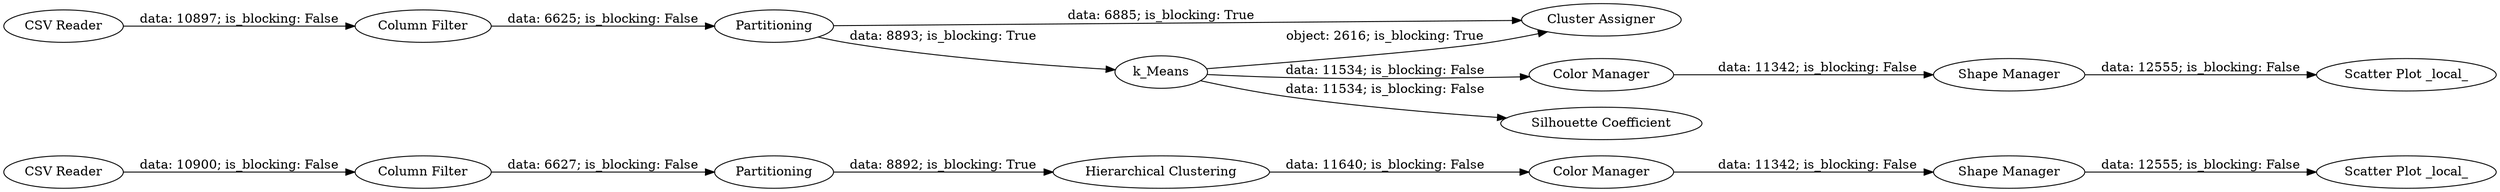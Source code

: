 digraph {
	"7416217960344555654_17" [label="Hierarchical Clustering"]
	"7416217960344555654_9" [label="Color Manager"]
	"7416217960344555654_12" [label="Column Filter"]
	"7416217960344555654_8" [label="Cluster Assigner"]
	"7416217960344555654_15" [label="Column Filter"]
	"7416217960344555654_4" [label=Partitioning]
	"7416217960344555654_11" [label="Silhouette Coefficient"]
	"7416217960344555654_20" [label="Scatter Plot _local_"]
	"7416217960344555654_18" [label="Color Manager"]
	"7416217960344555654_19" [label="Shape Manager"]
	"7416217960344555654_14" [label="CSV Reader"]
	"7416217960344555654_1" [label="CSV Reader"]
	"7416217960344555654_10" [label="Shape Manager"]
	"7416217960344555654_7" [label=k_Means]
	"7416217960344555654_16" [label=Partitioning]
	"7416217960344555654_5" [label="Scatter Plot _local_"]
	"7416217960344555654_4" -> "7416217960344555654_7" [label="data: 8893; is_blocking: True"]
	"7416217960344555654_10" -> "7416217960344555654_5" [label="data: 12555; is_blocking: False"]
	"7416217960344555654_7" -> "7416217960344555654_8" [label="object: 2616; is_blocking: True"]
	"7416217960344555654_18" -> "7416217960344555654_19" [label="data: 11342; is_blocking: False"]
	"7416217960344555654_7" -> "7416217960344555654_9" [label="data: 11534; is_blocking: False"]
	"7416217960344555654_1" -> "7416217960344555654_12" [label="data: 10897; is_blocking: False"]
	"7416217960344555654_15" -> "7416217960344555654_16" [label="data: 6627; is_blocking: False"]
	"7416217960344555654_9" -> "7416217960344555654_10" [label="data: 11342; is_blocking: False"]
	"7416217960344555654_16" -> "7416217960344555654_17" [label="data: 8892; is_blocking: True"]
	"7416217960344555654_17" -> "7416217960344555654_18" [label="data: 11640; is_blocking: False"]
	"7416217960344555654_14" -> "7416217960344555654_15" [label="data: 10900; is_blocking: False"]
	"7416217960344555654_7" -> "7416217960344555654_11" [label="data: 11534; is_blocking: False"]
	"7416217960344555654_19" -> "7416217960344555654_20" [label="data: 12555; is_blocking: False"]
	"7416217960344555654_4" -> "7416217960344555654_8" [label="data: 6885; is_blocking: True"]
	"7416217960344555654_12" -> "7416217960344555654_4" [label="data: 6625; is_blocking: False"]
	rankdir=LR
}
